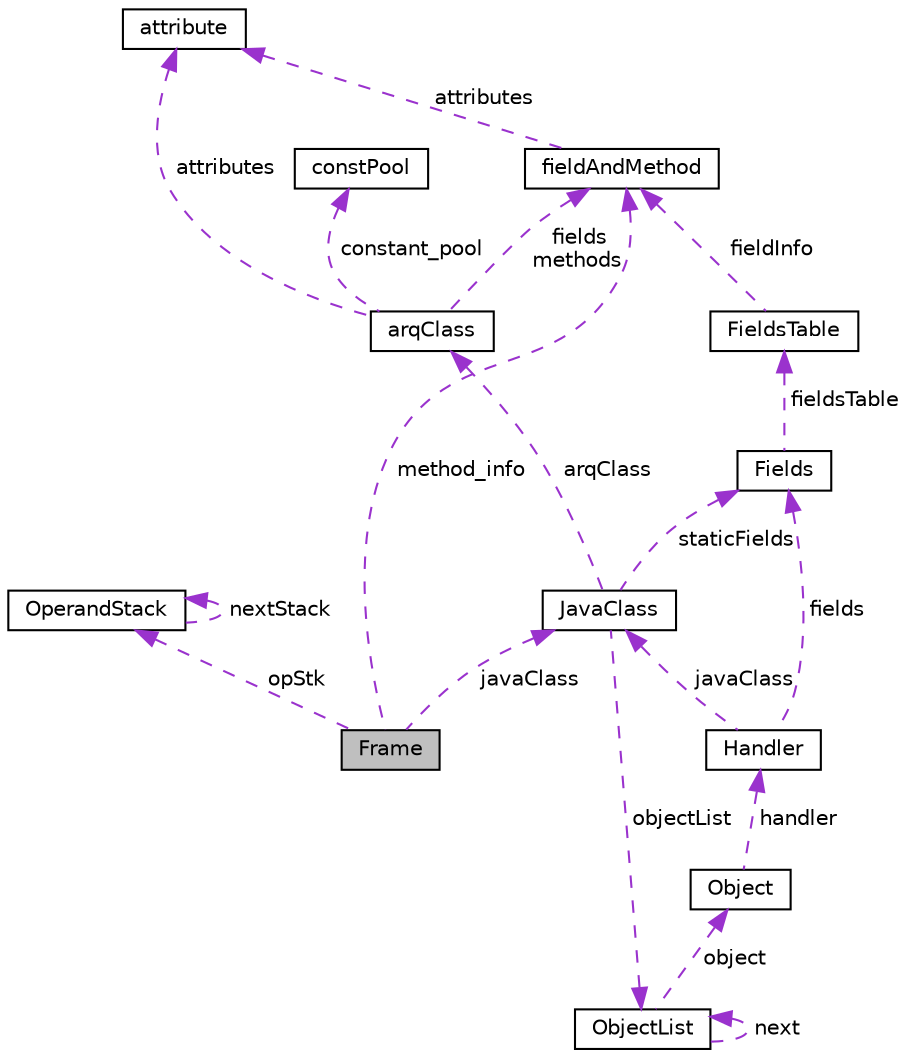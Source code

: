 digraph "Frame"
{
  edge [fontname="Helvetica",fontsize="10",labelfontname="Helvetica",labelfontsize="10"];
  node [fontname="Helvetica",fontsize="10",shape=record];
  Node1 [label="Frame",height=0.2,width=0.4,color="black", fillcolor="grey75", style="filled", fontcolor="black"];
  Node2 -> Node1 [dir="back",color="darkorchid3",fontsize="10",style="dashed",label=" opStk" ,fontname="Helvetica"];
  Node2 [label="OperandStack",height=0.2,width=0.4,color="black", fillcolor="white", style="filled",URL="$struct_operand_stack.html"];
  Node2 -> Node2 [dir="back",color="darkorchid3",fontsize="10",style="dashed",label=" nextStack" ,fontname="Helvetica"];
  Node3 -> Node1 [dir="back",color="darkorchid3",fontsize="10",style="dashed",label=" javaClass" ,fontname="Helvetica"];
  Node3 [label="JavaClass",height=0.2,width=0.4,color="black", fillcolor="white", style="filled",URL="$struct_java_class.html",tooltip="Estrutura da JavaClass. "];
  Node4 -> Node3 [dir="back",color="darkorchid3",fontsize="10",style="dashed",label=" staticFields" ,fontname="Helvetica"];
  Node4 [label="Fields",height=0.2,width=0.4,color="black", fillcolor="white", style="filled",URL="$struct_fields.html",tooltip="Estrutura da FieldsTable. "];
  Node5 -> Node4 [dir="back",color="darkorchid3",fontsize="10",style="dashed",label=" fieldsTable" ,fontname="Helvetica"];
  Node5 [label="FieldsTable",height=0.2,width=0.4,color="black", fillcolor="white", style="filled",URL="$struct_fields_table.html",tooltip="Estrutura da FieldsTable. "];
  Node6 -> Node5 [dir="back",color="darkorchid3",fontsize="10",style="dashed",label=" fieldInfo" ,fontname="Helvetica"];
  Node6 [label="fieldAndMethod",height=0.2,width=0.4,color="black", fillcolor="white", style="filled",URL="$structfield_and_method.html",tooltip="Estrutura de Campos e Metodos. "];
  Node7 -> Node6 [dir="back",color="darkorchid3",fontsize="10",style="dashed",label=" attributes" ,fontname="Helvetica"];
  Node7 [label="attribute",height=0.2,width=0.4,color="black", fillcolor="white", style="filled",URL="$structattribute.html",tooltip="Estrutura de Atributos. "];
  Node8 -> Node3 [dir="back",color="darkorchid3",fontsize="10",style="dashed",label=" arqClass" ,fontname="Helvetica"];
  Node8 [label="arqClass",height=0.2,width=0.4,color="black", fillcolor="white", style="filled",URL="$structarq_class.html",tooltip="um metodo. "];
  Node6 -> Node8 [dir="back",color="darkorchid3",fontsize="10",style="dashed",label=" fields\nmethods" ,fontname="Helvetica"];
  Node7 -> Node8 [dir="back",color="darkorchid3",fontsize="10",style="dashed",label=" attributes" ,fontname="Helvetica"];
  Node9 -> Node8 [dir="back",color="darkorchid3",fontsize="10",style="dashed",label=" constant_pool" ,fontname="Helvetica"];
  Node9 [label="constPool",height=0.2,width=0.4,color="black", fillcolor="white", style="filled",URL="$structconst_pool.html",tooltip="Estrutura do Pool de Constantes. "];
  Node10 -> Node3 [dir="back",color="darkorchid3",fontsize="10",style="dashed",label=" objectList" ,fontname="Helvetica"];
  Node10 [label="ObjectList",height=0.2,width=0.4,color="black", fillcolor="white", style="filled",URL="$struct_object_list.html",tooltip="Estrutura da ObjectList. "];
  Node10 -> Node10 [dir="back",color="darkorchid3",fontsize="10",style="dashed",label=" next" ,fontname="Helvetica"];
  Node11 -> Node10 [dir="back",color="darkorchid3",fontsize="10",style="dashed",label=" object" ,fontname="Helvetica"];
  Node11 [label="Object",height=0.2,width=0.4,color="black", fillcolor="white", style="filled",URL="$struct_object.html",tooltip="Estrutura do Object. "];
  Node12 -> Node11 [dir="back",color="darkorchid3",fontsize="10",style="dashed",label=" handler" ,fontname="Helvetica"];
  Node12 [label="Handler",height=0.2,width=0.4,color="black", fillcolor="white", style="filled",URL="$struct_handler.html",tooltip="Estrutura da Handler. "];
  Node3 -> Node12 [dir="back",color="darkorchid3",fontsize="10",style="dashed",label=" javaClass" ,fontname="Helvetica"];
  Node4 -> Node12 [dir="back",color="darkorchid3",fontsize="10",style="dashed",label=" fields" ,fontname="Helvetica"];
  Node6 -> Node1 [dir="back",color="darkorchid3",fontsize="10",style="dashed",label=" method_info" ,fontname="Helvetica"];
}
